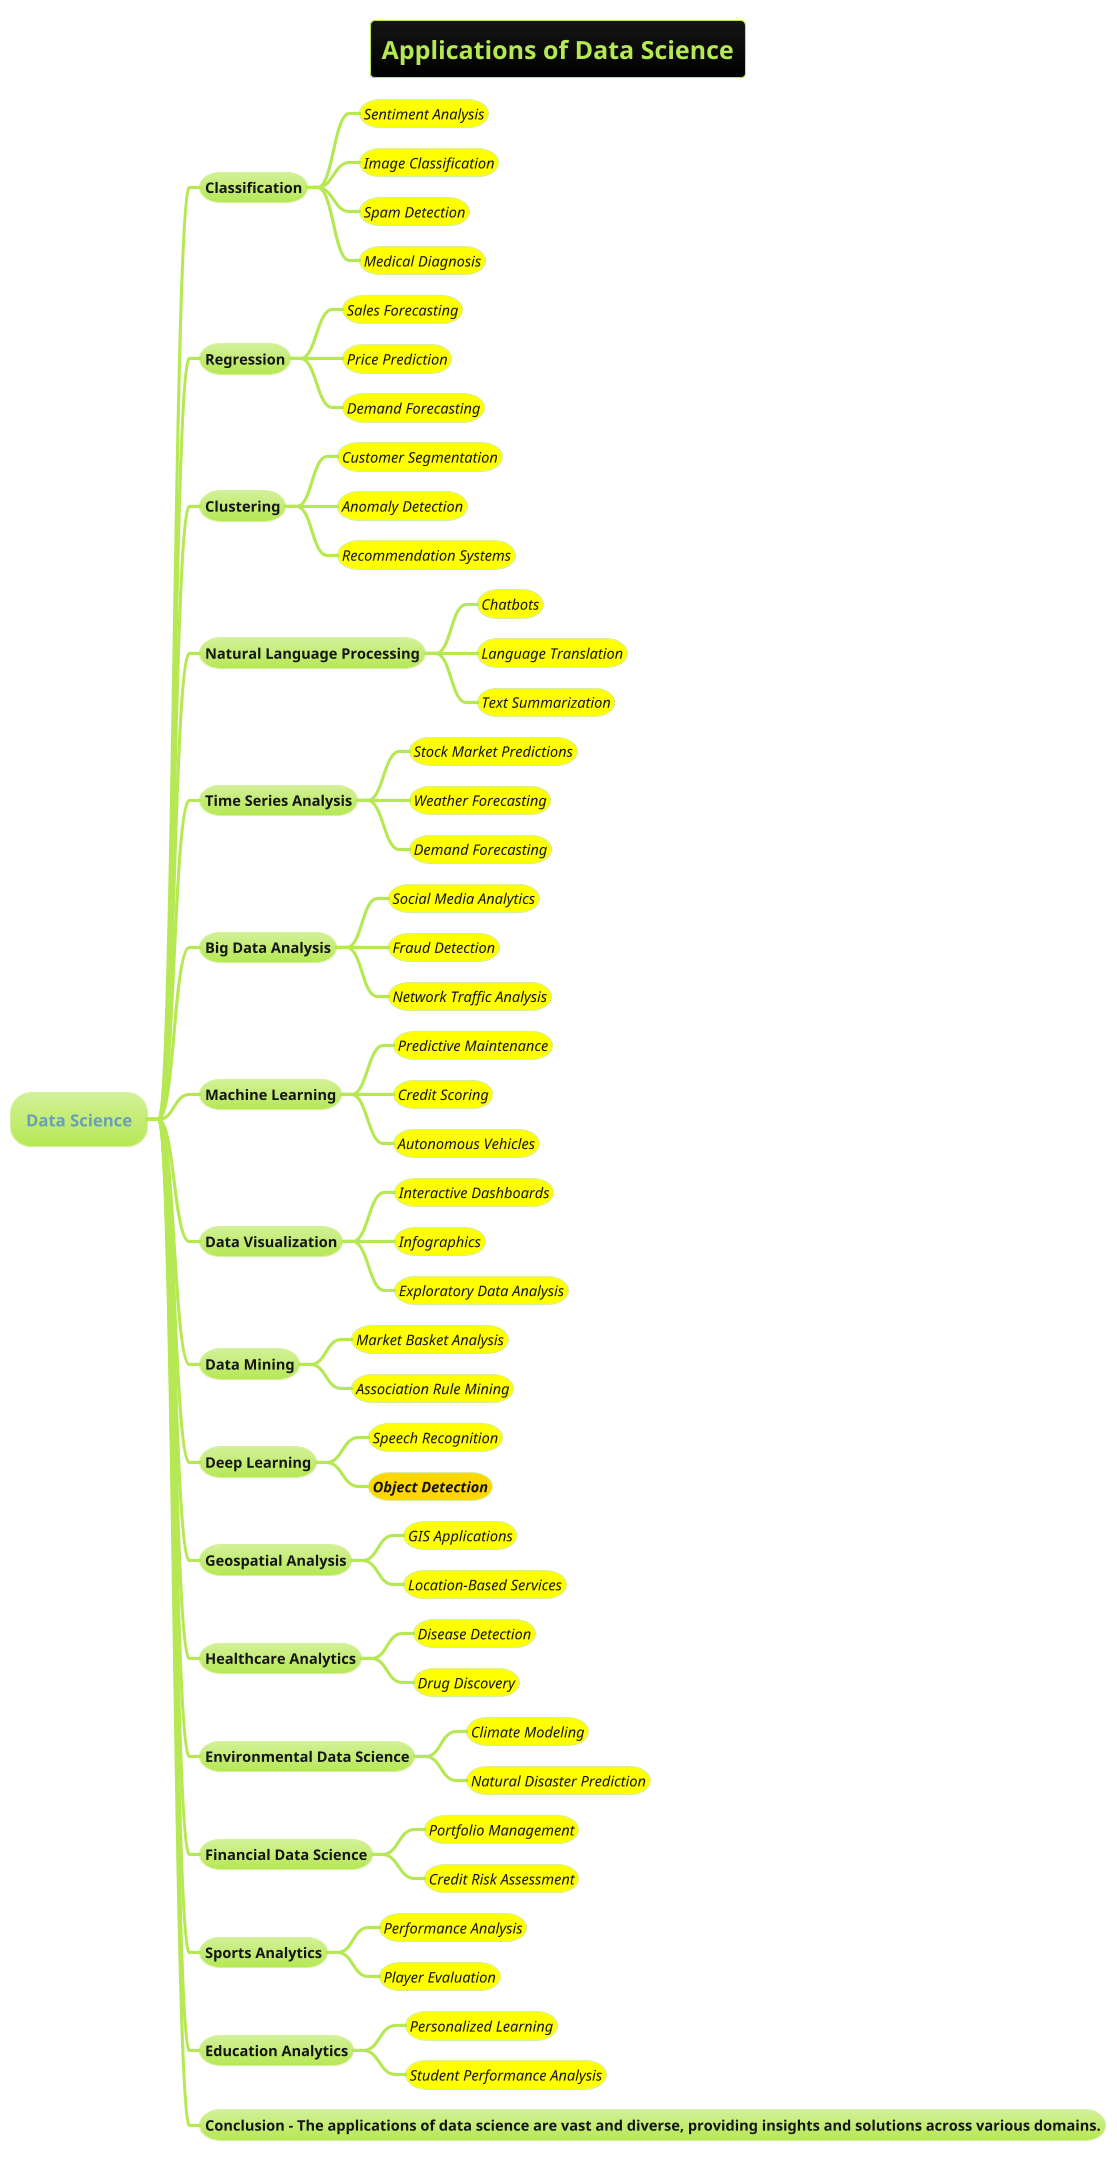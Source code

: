 @startmindmap
title =Applications of Data Science
!theme hacker

* Data Science
** Classification
***[#yellow] <i><size:14>Sentiment Analysis
***[#yellow] <i><size:14>Image Classification
***[#yellow] <i><size:14>Spam Detection
***[#yellow] <i><size:14>Medical Diagnosis
** Regression
***[#yellow] <i><size:14>Sales Forecasting
***[#yellow] <i><size:14>Price Prediction
***[#yellow] <i><size:14>Demand Forecasting
** Clustering
***[#yellow] <i><size:14>Customer Segmentation
***[#yellow] <i><size:14>Anomaly Detection
***[#yellow] <i><size:14>Recommendation Systems
** Natural Language Processing
***[#yellow] <i><size:14>Chatbots
***[#yellow] <i><size:14>Language Translation
***[#yellow] <i><size:14>Text Summarization
** Time Series Analysis
***[#yellow] <i><size:14>Stock Market Predictions
***[#yellow] <i><size:14>Weather Forecasting
***[#yellow] <i><size:14>Demand Forecasting
** Big Data Analysis
***[#yellow] <i><size:14>Social Media Analytics
***[#yellow] <i><size:14>Fraud Detection
***[#yellow] <i><size:14>Network Traffic Analysis
** Machine Learning
***[#yellow] <i><size:14>Predictive Maintenance
***[#yellow] <i><size:14>Credit Scoring
***[#yellow] <i><size:14>Autonomous Vehicles
** Data Visualization
***[#yellow] <i><size:14>Interactive Dashboards
***[#yellow] <i><size:14>Infographics
***[#yellow] <i><size:14>Exploratory Data Analysis
** Data Mining
***[#yellow] <i><size:14>Market Basket Analysis
***[#yellow] <i><size:14>Association Rule Mining
** Deep Learning
***[#yellow] <i><size:14>Speech Recognition
***[#gold] <i><size:14>**Object Detection**
** Geospatial Analysis
***[#yellow] <i><size:14>GIS Applications
***[#yellow] <i><size:14>Location-Based Services
** Healthcare Analytics
***[#yellow] <i><size:14>Disease Detection
***[#yellow] <i><size:14>Drug Discovery
** Environmental Data Science
***[#yellow] <i><size:14>Climate Modeling
***[#yellow] <i><size:14>Natural Disaster Prediction
** Financial Data Science
***[#yellow] <i><size:14>Portfolio Management
***[#yellow] <i><size:14>Credit Risk Assessment
** Sports Analytics
***[#yellow] <i><size:14>Performance Analysis
***[#yellow] <i><size:14>Player Evaluation
** Education Analytics
***[#yellow] <i><size:14>Personalized Learning
***[#yellow] <i><size:14>Student Performance Analysis
** Conclusion - The applications of data science are vast and diverse, providing insights and solutions across various domains.
@endmindmap
